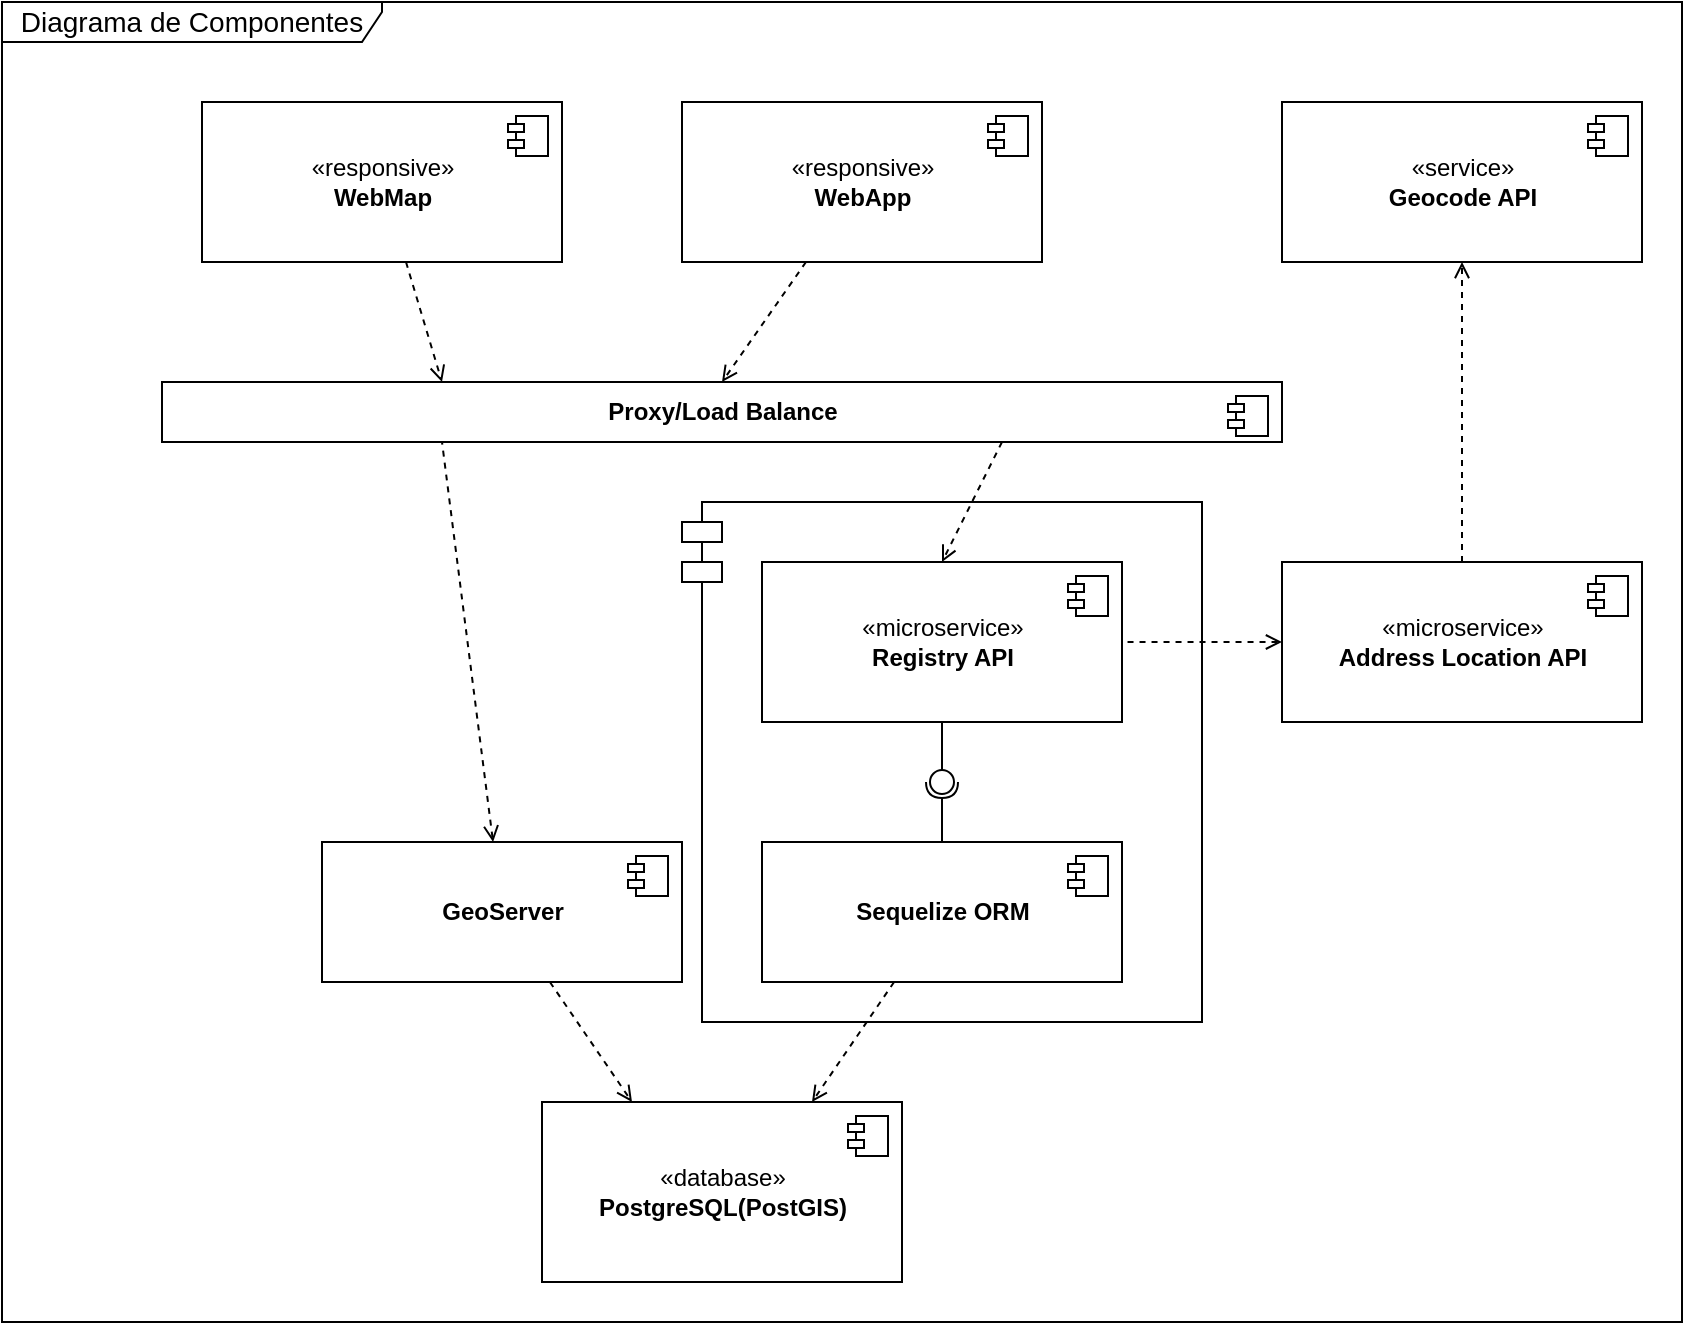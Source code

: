 <mxfile version="15.4.0" type="device" pages="2"><diagram name="components" id="5f0bae14-7c28-e335-631c-24af17079c00"><mxGraphModel dx="2031" dy="1210" grid="1" gridSize="10" guides="1" tooltips="1" connect="1" arrows="1" fold="1" page="1" pageScale="1" pageWidth="1100" pageHeight="850" background="none" math="0" shadow="0"><root><mxCell id="0"/><mxCell id="1" parent="0"/><mxCell id="cu-BXs-d2bIzYtjKWPRF-1" value="" style="shape=module;align=left;spacingLeft=20;align=center;verticalAlign=top;" vertex="1" parent="1"><mxGeometry x="490" y="340" width="260" height="260" as="geometry"/></mxCell><mxCell id="rsU-a5PpxOISVka8LLoy-35" value="Diagrama de Componentes" style="shape=umlFrame;whiteSpace=wrap;html=1;width=190;height=20;fontSize=14;" parent="1" vertex="1"><mxGeometry x="150" y="90" width="840" height="660" as="geometry"/></mxCell><mxCell id="rsU-a5PpxOISVka8LLoy-4" value="«database»&lt;br&gt;&lt;b&gt;PostgreSQL(PostGIS)&lt;/b&gt;" style="html=1;dropTarget=0;" parent="1" vertex="1"><mxGeometry x="420" y="640" width="180" height="90" as="geometry"/></mxCell><mxCell id="rsU-a5PpxOISVka8LLoy-5" value="" style="shape=module;jettyWidth=8;jettyHeight=4;" parent="rsU-a5PpxOISVka8LLoy-4" vertex="1"><mxGeometry x="1" width="20" height="20" relative="1" as="geometry"><mxPoint x="-27" y="7" as="offset"/></mxGeometry></mxCell><mxCell id="rsU-a5PpxOISVka8LLoy-22" style="rounded=0;orthogonalLoop=1;jettySize=auto;html=1;entryX=0.75;entryY=0;entryDx=0;entryDy=0;dashed=1;endArrow=open;endFill=0;" parent="1" source="rsU-a5PpxOISVka8LLoy-6" target="rsU-a5PpxOISVka8LLoy-4" edge="1"><mxGeometry relative="1" as="geometry"/></mxCell><mxCell id="rsU-a5PpxOISVka8LLoy-33" style="edgeStyle=none;rounded=0;orthogonalLoop=1;jettySize=auto;html=1;entryX=0.5;entryY=1;entryDx=0;entryDy=0;startArrow=oval;startFill=0;endArrow=none;endFill=0;startSize=12;" parent="1" target="rsU-a5PpxOISVka8LLoy-10" edge="1"><mxGeometry relative="1" as="geometry"><mxPoint x="620" y="480" as="sourcePoint"/></mxGeometry></mxCell><mxCell id="rsU-a5PpxOISVka8LLoy-34" style="edgeStyle=none;rounded=0;orthogonalLoop=1;jettySize=auto;html=1;startArrow=none;startFill=0;endArrow=halfCircle;endFill=0;startSize=12;" parent="1" source="rsU-a5PpxOISVka8LLoy-6" edge="1"><mxGeometry relative="1" as="geometry"><mxPoint x="620" y="480.0" as="targetPoint"/></mxGeometry></mxCell><mxCell id="rsU-a5PpxOISVka8LLoy-6" value="&lt;b&gt;Sequelize ORM&lt;/b&gt;" style="html=1;dropTarget=0;" parent="1" vertex="1"><mxGeometry x="530" y="510" width="180" height="70" as="geometry"/></mxCell><mxCell id="rsU-a5PpxOISVka8LLoy-7" value="" style="shape=module;jettyWidth=8;jettyHeight=4;" parent="rsU-a5PpxOISVka8LLoy-6" vertex="1"><mxGeometry x="1" width="20" height="20" relative="1" as="geometry"><mxPoint x="-27" y="7" as="offset"/></mxGeometry></mxCell><mxCell id="rsU-a5PpxOISVka8LLoy-10" value="«microservice»&lt;br&gt;&lt;b&gt;Registry API&lt;/b&gt;" style="html=1;dropTarget=0;" parent="1" vertex="1"><mxGeometry x="530" y="370" width="180" height="80" as="geometry"/></mxCell><mxCell id="rsU-a5PpxOISVka8LLoy-11" value="" style="shape=module;jettyWidth=8;jettyHeight=4;" parent="rsU-a5PpxOISVka8LLoy-10" vertex="1"><mxGeometry x="1" width="20" height="20" relative="1" as="geometry"><mxPoint x="-27" y="7" as="offset"/></mxGeometry></mxCell><mxCell id="rsU-a5PpxOISVka8LLoy-26" style="edgeStyle=none;rounded=0;orthogonalLoop=1;jettySize=auto;html=1;entryX=1;entryY=0.5;entryDx=0;entryDy=0;dashed=1;endArrow=none;endFill=0;startArrow=open;startFill=0;" parent="1" source="rsU-a5PpxOISVka8LLoy-12" target="rsU-a5PpxOISVka8LLoy-10" edge="1"><mxGeometry relative="1" as="geometry"/></mxCell><mxCell id="rsU-a5PpxOISVka8LLoy-27" style="edgeStyle=none;rounded=0;orthogonalLoop=1;jettySize=auto;html=1;entryX=0.5;entryY=1;entryDx=0;entryDy=0;dashed=1;startArrow=none;startFill=0;endArrow=open;endFill=0;" parent="1" source="rsU-a5PpxOISVka8LLoy-12" target="rsU-a5PpxOISVka8LLoy-14" edge="1"><mxGeometry relative="1" as="geometry"/></mxCell><mxCell id="rsU-a5PpxOISVka8LLoy-12" value="«microservice»&lt;br&gt;&lt;b&gt;Address Location API&lt;/b&gt;" style="html=1;dropTarget=0;" parent="1" vertex="1"><mxGeometry x="790" y="370" width="180" height="80" as="geometry"/></mxCell><mxCell id="rsU-a5PpxOISVka8LLoy-13" value="" style="shape=module;jettyWidth=8;jettyHeight=4;" parent="rsU-a5PpxOISVka8LLoy-12" vertex="1"><mxGeometry x="1" width="20" height="20" relative="1" as="geometry"><mxPoint x="-27" y="7" as="offset"/></mxGeometry></mxCell><mxCell id="rsU-a5PpxOISVka8LLoy-14" value="«service»&lt;br&gt;&lt;b&gt;Geocode API&lt;/b&gt;" style="html=1;dropTarget=0;" parent="1" vertex="1"><mxGeometry x="790" y="140" width="180" height="80" as="geometry"/></mxCell><mxCell id="rsU-a5PpxOISVka8LLoy-15" value="" style="shape=module;jettyWidth=8;jettyHeight=4;" parent="rsU-a5PpxOISVka8LLoy-14" vertex="1"><mxGeometry x="1" width="20" height="20" relative="1" as="geometry"><mxPoint x="-27" y="7" as="offset"/></mxGeometry></mxCell><mxCell id="rsU-a5PpxOISVka8LLoy-29" style="edgeStyle=none;rounded=0;orthogonalLoop=1;jettySize=auto;html=1;entryX=0.5;entryY=0;entryDx=0;entryDy=0;dashed=1;startArrow=none;startFill=0;endArrow=open;endFill=0;" parent="1" source="rsU-a5PpxOISVka8LLoy-16" target="rsU-a5PpxOISVka8LLoy-24" edge="1"><mxGeometry relative="1" as="geometry"/></mxCell><mxCell id="rsU-a5PpxOISVka8LLoy-16" value="«responsive»&lt;br&gt;&lt;b&gt;WebApp&lt;/b&gt;" style="html=1;dropTarget=0;" parent="1" vertex="1"><mxGeometry x="490" y="140" width="180" height="80" as="geometry"/></mxCell><mxCell id="rsU-a5PpxOISVka8LLoy-17" value="" style="shape=module;jettyWidth=8;jettyHeight=4;" parent="rsU-a5PpxOISVka8LLoy-16" vertex="1"><mxGeometry x="1" width="20" height="20" relative="1" as="geometry"><mxPoint x="-27" y="7" as="offset"/></mxGeometry></mxCell><mxCell id="rsU-a5PpxOISVka8LLoy-28" style="edgeStyle=none;rounded=0;orthogonalLoop=1;jettySize=auto;html=1;entryX=0.25;entryY=0;entryDx=0;entryDy=0;dashed=1;startArrow=none;startFill=0;endArrow=open;endFill=0;" parent="1" source="rsU-a5PpxOISVka8LLoy-18" target="rsU-a5PpxOISVka8LLoy-24" edge="1"><mxGeometry relative="1" as="geometry"/></mxCell><mxCell id="rsU-a5PpxOISVka8LLoy-18" value="«responsive»&lt;br&gt;&lt;b&gt;WebMap&lt;/b&gt;" style="html=1;dropTarget=0;" parent="1" vertex="1"><mxGeometry x="250" y="140" width="180" height="80" as="geometry"/></mxCell><mxCell id="rsU-a5PpxOISVka8LLoy-19" value="" style="shape=module;jettyWidth=8;jettyHeight=4;" parent="rsU-a5PpxOISVka8LLoy-18" vertex="1"><mxGeometry x="1" width="20" height="20" relative="1" as="geometry"><mxPoint x="-27" y="7" as="offset"/></mxGeometry></mxCell><mxCell id="rsU-a5PpxOISVka8LLoy-23" style="edgeStyle=none;rounded=0;orthogonalLoop=1;jettySize=auto;html=1;entryX=0.25;entryY=0;entryDx=0;entryDy=0;dashed=1;endArrow=open;endFill=0;" parent="1" source="rsU-a5PpxOISVka8LLoy-20" target="rsU-a5PpxOISVka8LLoy-4" edge="1"><mxGeometry relative="1" as="geometry"/></mxCell><mxCell id="rsU-a5PpxOISVka8LLoy-31" style="edgeStyle=none;rounded=0;orthogonalLoop=1;jettySize=auto;html=1;entryX=0.25;entryY=1;entryDx=0;entryDy=0;dashed=1;startArrow=open;startFill=0;endArrow=none;endFill=0;" parent="1" source="rsU-a5PpxOISVka8LLoy-20" target="rsU-a5PpxOISVka8LLoy-24" edge="1"><mxGeometry relative="1" as="geometry"/></mxCell><mxCell id="rsU-a5PpxOISVka8LLoy-20" value="&lt;b&gt;GeoServer&lt;/b&gt;" style="html=1;dropTarget=0;" parent="1" vertex="1"><mxGeometry x="310" y="510" width="180" height="70" as="geometry"/></mxCell><mxCell id="rsU-a5PpxOISVka8LLoy-21" value="" style="shape=module;jettyWidth=8;jettyHeight=4;" parent="rsU-a5PpxOISVka8LLoy-20" vertex="1"><mxGeometry x="1" width="20" height="20" relative="1" as="geometry"><mxPoint x="-27" y="7" as="offset"/></mxGeometry></mxCell><mxCell id="rsU-a5PpxOISVka8LLoy-30" style="edgeStyle=none;rounded=0;orthogonalLoop=1;jettySize=auto;html=1;entryX=0.5;entryY=0;entryDx=0;entryDy=0;dashed=1;startArrow=none;startFill=0;endArrow=open;endFill=0;exitX=0.75;exitY=1;exitDx=0;exitDy=0;" parent="1" source="rsU-a5PpxOISVka8LLoy-24" target="rsU-a5PpxOISVka8LLoy-10" edge="1"><mxGeometry relative="1" as="geometry"/></mxCell><mxCell id="rsU-a5PpxOISVka8LLoy-24" value="&lt;b&gt;Proxy/Load Balance&lt;/b&gt;" style="html=1;dropTarget=0;" parent="1" vertex="1"><mxGeometry x="230" y="280" width="560" height="30" as="geometry"/></mxCell><mxCell id="rsU-a5PpxOISVka8LLoy-25" value="" style="shape=module;jettyWidth=8;jettyHeight=4;" parent="rsU-a5PpxOISVka8LLoy-24" vertex="1"><mxGeometry x="1" width="20" height="20" relative="1" as="geometry"><mxPoint x="-27" y="7" as="offset"/></mxGeometry></mxCell></root></mxGraphModel></diagram><diagram name="deploy" id="4GukRej_O7joA-aaW07R"><mxGraphModel dx="1422" dy="847" grid="1" gridSize="10" guides="1" tooltips="1" connect="1" arrows="1" fold="1" page="1" pageScale="1" pageWidth="1100" pageHeight="850" background="none" math="0" shadow="0"><root><mxCell id="tW85LFgNk5BcO22nGfus-0"/><mxCell id="tW85LFgNk5BcO22nGfus-1" parent="tW85LFgNk5BcO22nGfus-0"/><mxCell id="tW85LFgNk5BcO22nGfus-3" value="Diagrama de Implantação" style="shape=umlFrame;whiteSpace=wrap;html=1;width=190;height=20;fontSize=14;" vertex="1" parent="tW85LFgNk5BcO22nGfus-1"><mxGeometry x="10" y="10" width="1080" height="820" as="geometry"/></mxCell><mxCell id="fk50L9J7AxTCoP8lfGXx-2" value="Servidor da empresa fornecedora" style="verticalAlign=top;align=left;spacingTop=8;spacingLeft=2;spacingRight=12;shape=cube;size=10;direction=south;fontStyle=4;html=1;" vertex="1" parent="tW85LFgNk5BcO22nGfus-1"><mxGeometry x="805" y="150" width="235" height="120" as="geometry"/></mxCell><mxCell id="tW85LFgNk5BcO22nGfus-32" value="Servidor de containers Docker" style="verticalAlign=top;align=left;spacingTop=8;spacingLeft=2;spacingRight=12;shape=cube;size=10;direction=south;fontStyle=4;html=1;" vertex="1" parent="tW85LFgNk5BcO22nGfus-1"><mxGeometry x="30" y="340" width="1040" height="460" as="geometry"/></mxCell><mxCell id="fk50L9J7AxTCoP8lfGXx-0" value="&lt;b&gt;Geocode API&lt;/b&gt;" style="html=1;dropTarget=0;" vertex="1" parent="tW85LFgNk5BcO22nGfus-1"><mxGeometry x="850" y="190" width="170" height="70" as="geometry"/></mxCell><mxCell id="fk50L9J7AxTCoP8lfGXx-1" value="" style="shape=module;jettyWidth=8;jettyHeight=4;" vertex="1" parent="fk50L9J7AxTCoP8lfGXx-0"><mxGeometry x="1" width="20" height="20" relative="1" as="geometry"><mxPoint x="-27" y="7" as="offset"/></mxGeometry></mxCell><mxCell id="fk50L9J7AxTCoP8lfGXx-22" value="&lt;font style=&quot;font-size: 12px&quot;&gt;http&lt;/font&gt;" style="rounded=0;orthogonalLoop=1;jettySize=auto;html=1;entryX=0;entryY=0;entryDx=0;entryDy=200;entryPerimeter=0;endArrow=open;endFill=0;" edge="1" parent="tW85LFgNk5BcO22nGfus-1" source="fk50L9J7AxTCoP8lfGXx-3" target="fk50L9J7AxTCoP8lfGXx-6"><mxGeometry relative="1" as="geometry"/></mxCell><mxCell id="fk50L9J7AxTCoP8lfGXx-23" value="&lt;font style=&quot;font-size: 12px&quot;&gt;http&lt;/font&gt;" style="edgeStyle=none;rounded=0;orthogonalLoop=1;jettySize=auto;html=1;entryX=0;entryY=0;entryDx=65;entryDy=220;entryPerimeter=0;endArrow=open;endFill=0;" edge="1" parent="tW85LFgNk5BcO22nGfus-1" source="fk50L9J7AxTCoP8lfGXx-3" target="fk50L9J7AxTCoP8lfGXx-4"><mxGeometry relative="1" as="geometry"/></mxCell><mxCell id="fk50L9J7AxTCoP8lfGXx-24" value="&lt;font style=&quot;font-size: 12px&quot;&gt;http&lt;/font&gt;" style="edgeStyle=none;rounded=0;orthogonalLoop=1;jettySize=auto;html=1;endArrow=open;endFill=0;" edge="1" parent="tW85LFgNk5BcO22nGfus-1" source="fk50L9J7AxTCoP8lfGXx-3" target="fk50L9J7AxTCoP8lfGXx-8"><mxGeometry relative="1" as="geometry"/></mxCell><mxCell id="fk50L9J7AxTCoP8lfGXx-25" value="&lt;font style=&quot;font-size: 12px&quot;&gt;http&lt;/font&gt;" style="edgeStyle=none;rounded=0;orthogonalLoop=1;jettySize=auto;html=1;entryX=0;entryY=0;entryDx=0;entryDy=210;entryPerimeter=0;endArrow=open;endFill=0;" edge="1" parent="tW85LFgNk5BcO22nGfus-1" source="fk50L9J7AxTCoP8lfGXx-3" target="fk50L9J7AxTCoP8lfGXx-7"><mxGeometry relative="1" as="geometry"/></mxCell><mxCell id="fk50L9J7AxTCoP8lfGXx-26" value="&lt;font style=&quot;font-size: 12px&quot;&gt;http&lt;/font&gt;" style="edgeStyle=none;rounded=0;orthogonalLoop=1;jettySize=auto;html=1;endArrow=open;endFill=0;entryX=0;entryY=0;entryDx=0;entryDy=0;entryPerimeter=0;" edge="1" parent="tW85LFgNk5BcO22nGfus-1" source="fk50L9J7AxTCoP8lfGXx-3" target="fk50L9J7AxTCoP8lfGXx-9"><mxGeometry relative="1" as="geometry"/></mxCell><mxCell id="fk50L9J7AxTCoP8lfGXx-27" value="&lt;font style=&quot;font-size: 12px&quot;&gt;http&lt;/font&gt;" style="edgeStyle=none;rounded=0;orthogonalLoop=1;jettySize=auto;html=1;entryX=0;entryY=0;entryDx=0;entryDy=105;entryPerimeter=0;endArrow=open;endFill=0;" edge="1" parent="tW85LFgNk5BcO22nGfus-1" source="fk50L9J7AxTCoP8lfGXx-3" target="fk50L9J7AxTCoP8lfGXx-10"><mxGeometry relative="1" as="geometry"/></mxCell><mxCell id="fk50L9J7AxTCoP8lfGXx-28" value="&lt;font style=&quot;font-size: 12px&quot;&gt;http&lt;/font&gt;" style="edgeStyle=none;rounded=0;orthogonalLoop=1;jettySize=auto;html=1;entryX=0;entryY=0;entryDx=0;entryDy=100;entryPerimeter=0;endArrow=open;endFill=0;" edge="1" parent="tW85LFgNk5BcO22nGfus-1" source="fk50L9J7AxTCoP8lfGXx-3" target="fk50L9J7AxTCoP8lfGXx-11"><mxGeometry relative="1" as="geometry"/></mxCell><mxCell id="fk50L9J7AxTCoP8lfGXx-3" value="Servidor Web&amp;nbsp;(Nginx)" style="verticalAlign=top;align=left;spacingTop=8;spacingLeft=2;spacingRight=12;shape=cube;size=10;direction=south;fontStyle=4;html=1;" vertex="1" parent="tW85LFgNk5BcO22nGfus-1"><mxGeometry x="225" y="360" width="220" height="120" as="geometry"/></mxCell><mxCell id="2dBWOEO7pUjb7eXTRA_e-12" value="&lt;b&gt;Proxy/Load Balance&lt;/b&gt;" style="html=1;dropTarget=0;" vertex="1" parent="tW85LFgNk5BcO22nGfus-1"><mxGeometry x="265" y="400" width="160" height="65" as="geometry"/></mxCell><mxCell id="2dBWOEO7pUjb7eXTRA_e-13" value="" style="shape=module;jettyWidth=8;jettyHeight=4;" vertex="1" parent="2dBWOEO7pUjb7eXTRA_e-12"><mxGeometry x="1" width="20" height="20" relative="1" as="geometry"><mxPoint x="-27" y="7" as="offset"/></mxGeometry></mxCell><mxCell id="fk50L9J7AxTCoP8lfGXx-37" value="&lt;span style=&quot;font-size: 12px&quot;&gt;http&lt;/span&gt;" style="edgeStyle=none;rounded=0;orthogonalLoop=1;jettySize=auto;html=1;entryX=0;entryY=0;entryDx=120;entryDy=122.5;entryPerimeter=0;endArrow=open;endFill=0;" edge="1" parent="tW85LFgNk5BcO22nGfus-1" source="fk50L9J7AxTCoP8lfGXx-4" target="fk50L9J7AxTCoP8lfGXx-2"><mxGeometry relative="1" as="geometry"/></mxCell><mxCell id="fk50L9J7AxTCoP8lfGXx-4" value="Servidor Web&amp;nbsp;(NodeJS)" style="verticalAlign=top;align=left;spacingTop=8;spacingLeft=2;spacingRight=12;shape=cube;size=10;direction=south;fontStyle=4;html=1;" vertex="1" parent="tW85LFgNk5BcO22nGfus-1"><mxGeometry x="805" y="362.5" width="220" height="120" as="geometry"/></mxCell><mxCell id="2dBWOEO7pUjb7eXTRA_e-4" value="&lt;b&gt;Address Location API&lt;/b&gt;" style="html=1;dropTarget=0;" vertex="1" parent="tW85LFgNk5BcO22nGfus-1"><mxGeometry x="855" y="402.5" width="150" height="70" as="geometry"/></mxCell><mxCell id="2dBWOEO7pUjb7eXTRA_e-5" value="" style="shape=module;jettyWidth=8;jettyHeight=4;" vertex="1" parent="2dBWOEO7pUjb7eXTRA_e-4"><mxGeometry x="1" width="20" height="20" relative="1" as="geometry"><mxPoint x="-27" y="7" as="offset"/></mxGeometry></mxCell><mxCell id="fk50L9J7AxTCoP8lfGXx-5" value="Servidor Linux" style="verticalAlign=top;align=left;spacingTop=8;spacingLeft=2;spacingRight=12;shape=cube;size=10;direction=south;fontStyle=4;html=1;" vertex="1" parent="tW85LFgNk5BcO22nGfus-1"><mxGeometry x="805" y="657.5" width="220" height="120" as="geometry"/></mxCell><mxCell id="2dBWOEO7pUjb7eXTRA_e-0" value="&lt;b&gt;PostgreSQL(PostGIS)&lt;/b&gt;" style="html=1;dropTarget=0;" vertex="1" parent="tW85LFgNk5BcO22nGfus-1"><mxGeometry x="855" y="697.5" width="150" height="70" as="geometry"/></mxCell><mxCell id="2dBWOEO7pUjb7eXTRA_e-1" value="" style="shape=module;jettyWidth=8;jettyHeight=4;" vertex="1" parent="2dBWOEO7pUjb7eXTRA_e-0"><mxGeometry x="1" width="20" height="20" relative="1" as="geometry"><mxPoint x="-27" y="7" as="offset"/></mxGeometry></mxCell><mxCell id="fk50L9J7AxTCoP8lfGXx-21" value="&lt;font style=&quot;font-size: 12px&quot;&gt;tcp/ip&lt;/font&gt;" style="rounded=0;orthogonalLoop=1;jettySize=auto;html=1;entryX=0;entryY=0;entryDx=65;entryDy=220;entryPerimeter=0;endArrow=open;endFill=0;" edge="1" parent="tW85LFgNk5BcO22nGfus-1" source="fk50L9J7AxTCoP8lfGXx-6" target="fk50L9J7AxTCoP8lfGXx-5"><mxGeometry relative="1" as="geometry"/></mxCell><mxCell id="fk50L9J7AxTCoP8lfGXx-6" value="Servidor Web (NodeJS)" style="verticalAlign=top;align=left;spacingTop=8;spacingLeft=2;spacingRight=12;shape=cube;size=10;direction=south;fontStyle=4;html=1;" vertex="1" parent="tW85LFgNk5BcO22nGfus-1"><mxGeometry x="530" y="657.5" width="210" height="120" as="geometry"/></mxCell><mxCell id="2dBWOEO7pUjb7eXTRA_e-2" value="&lt;b&gt;Registry API&lt;/b&gt;" style="html=1;dropTarget=0;" vertex="1" parent="tW85LFgNk5BcO22nGfus-1"><mxGeometry x="570" y="707.5" width="150" height="60" as="geometry"/></mxCell><mxCell id="2dBWOEO7pUjb7eXTRA_e-3" value="" style="shape=module;jettyWidth=8;jettyHeight=4;" vertex="1" parent="2dBWOEO7pUjb7eXTRA_e-2"><mxGeometry x="1" width="20" height="20" relative="1" as="geometry"><mxPoint x="-27" y="7" as="offset"/></mxGeometry></mxCell><mxCell id="fk50L9J7AxTCoP8lfGXx-7" value="Servidor Web&amp;nbsp;(pm2)" style="verticalAlign=top;align=left;spacingTop=8;spacingLeft=2;spacingRight=12;shape=cube;size=10;direction=south;fontStyle=4;html=1;" vertex="1" parent="tW85LFgNk5BcO22nGfus-1"><mxGeometry x="805" y="507.5" width="220" height="110" as="geometry"/></mxCell><mxCell id="2dBWOEO7pUjb7eXTRA_e-6" value="&lt;b&gt;WebApp&lt;/b&gt;" style="html=1;dropTarget=0;" vertex="1" parent="tW85LFgNk5BcO22nGfus-1"><mxGeometry x="875" y="562.5" width="130" height="40" as="geometry"/></mxCell><mxCell id="2dBWOEO7pUjb7eXTRA_e-7" value="" style="shape=module;jettyWidth=8;jettyHeight=4;" vertex="1" parent="2dBWOEO7pUjb7eXTRA_e-6"><mxGeometry x="1" width="20" height="20" relative="1" as="geometry"><mxPoint x="-27" y="7" as="offset"/></mxGeometry></mxCell><mxCell id="fk50L9J7AxTCoP8lfGXx-8" value="Servidor Web (pm2)" style="verticalAlign=top;align=left;spacingTop=8;spacingLeft=2;spacingRight=12;shape=cube;size=10;direction=south;fontStyle=4;html=1;" vertex="1" parent="tW85LFgNk5BcO22nGfus-1"><mxGeometry x="530" y="512.5" width="220" height="105" as="geometry"/></mxCell><mxCell id="2dBWOEO7pUjb7eXTRA_e-8" value="&lt;b&gt;WebMap&lt;/b&gt;" style="html=1;dropTarget=0;" vertex="1" parent="tW85LFgNk5BcO22nGfus-1"><mxGeometry x="600" y="567.5" width="130" height="40" as="geometry"/></mxCell><mxCell id="2dBWOEO7pUjb7eXTRA_e-9" value="" style="shape=module;jettyWidth=8;jettyHeight=4;" vertex="1" parent="2dBWOEO7pUjb7eXTRA_e-8"><mxGeometry x="1" width="20" height="20" relative="1" as="geometry"><mxPoint x="-27" y="7" as="offset"/></mxGeometry></mxCell><mxCell id="fk50L9J7AxTCoP8lfGXx-9" value="Servidor Web&amp;nbsp;(Tomcat)" style="verticalAlign=top;align=left;spacingTop=8;spacingLeft=2;spacingRight=12;shape=cube;size=10;direction=south;fontStyle=4;html=1;" vertex="1" parent="tW85LFgNk5BcO22nGfus-1"><mxGeometry x="70" y="657.5" width="220" height="110" as="geometry"/></mxCell><mxCell id="fk50L9J7AxTCoP8lfGXx-10" value="Servidor Web&amp;nbsp;(Tomcat)" style="verticalAlign=top;align=left;spacingTop=8;spacingLeft=2;spacingRight=12;shape=cube;size=10;direction=south;fontStyle=4;html=1;" vertex="1" parent="tW85LFgNk5BcO22nGfus-1"><mxGeometry x="40" y="510" width="220" height="110" as="geometry"/></mxCell><mxCell id="2dBWOEO7pUjb7eXTRA_e-10" value="&lt;b&gt;GeoServerMaster&lt;/b&gt;" style="html=1;dropTarget=0;" vertex="1" parent="tW85LFgNk5BcO22nGfus-1"><mxGeometry x="80" y="562.5" width="160" height="47.5" as="geometry"/></mxCell><mxCell id="2dBWOEO7pUjb7eXTRA_e-11" value="" style="shape=module;jettyWidth=8;jettyHeight=4;" vertex="1" parent="2dBWOEO7pUjb7eXTRA_e-10"><mxGeometry x="1" width="20" height="20" relative="1" as="geometry"><mxPoint x="-27" y="7" as="offset"/></mxGeometry></mxCell><mxCell id="2dBWOEO7pUjb7eXTRA_e-14" value="&lt;b&gt;GeoServerWorker&lt;/b&gt;" style="html=1;dropTarget=0;" vertex="1" parent="tW85LFgNk5BcO22nGfus-1"><mxGeometry x="110" y="712.5" width="160" height="45" as="geometry"/></mxCell><mxCell id="2dBWOEO7pUjb7eXTRA_e-15" value="" style="shape=module;jettyWidth=8;jettyHeight=4;" vertex="1" parent="2dBWOEO7pUjb7eXTRA_e-14"><mxGeometry x="1" width="20" height="20" relative="1" as="geometry"><mxPoint x="-27" y="7" as="offset"/></mxGeometry></mxCell><mxCell id="fk50L9J7AxTCoP8lfGXx-11" value="Servidor Web" style="verticalAlign=top;align=left;spacingTop=8;spacingLeft=2;spacingRight=12;shape=cube;size=10;direction=south;fontStyle=4;html=1;" vertex="1" parent="tW85LFgNk5BcO22nGfus-1"><mxGeometry x="300" y="657.5" width="210" height="107.5" as="geometry"/></mxCell><mxCell id="fk50L9J7AxTCoP8lfGXx-12" value="&lt;b&gt;PGadmin4&lt;/b&gt;" style="html=1;dropTarget=0;" vertex="1" parent="tW85LFgNk5BcO22nGfus-1"><mxGeometry x="350" y="697.5" width="140" height="47.5" as="geometry"/></mxCell><mxCell id="fk50L9J7AxTCoP8lfGXx-13" value="" style="shape=module;jettyWidth=8;jettyHeight=4;" vertex="1" parent="fk50L9J7AxTCoP8lfGXx-12"><mxGeometry x="1" width="20" height="20" relative="1" as="geometry"><mxPoint x="-27" y="7" as="offset"/></mxGeometry></mxCell><mxCell id="fk50L9J7AxTCoP8lfGXx-32" value="&lt;span style=&quot;font-size: 12px&quot;&gt;http&lt;/span&gt;" style="edgeStyle=none;rounded=0;orthogonalLoop=1;jettySize=auto;html=1;entryX=0;entryY=0;entryDx=100;entryDy=122.5;entryPerimeter=0;endArrow=open;endFill=0;" edge="1" parent="tW85LFgNk5BcO22nGfus-1" source="fk50L9J7AxTCoP8lfGXx-14" target="fk50L9J7AxTCoP8lfGXx-29"><mxGeometry relative="1" as="geometry"/></mxCell><mxCell id="fk50L9J7AxTCoP8lfGXx-35" value="&lt;font style=&quot;font-size: 12px&quot;&gt;http&lt;/font&gt;" style="edgeStyle=none;rounded=0;orthogonalLoop=1;jettySize=auto;html=1;entryX=0;entryY=0;entryDx=0;entryDy=105;entryPerimeter=0;endArrow=open;endFill=0;" edge="1" parent="tW85LFgNk5BcO22nGfus-1" source="fk50L9J7AxTCoP8lfGXx-14" target="fk50L9J7AxTCoP8lfGXx-3"><mxGeometry relative="1" as="geometry"/></mxCell><mxCell id="fk50L9J7AxTCoP8lfGXx-14" value="Dispositivo móvel" style="verticalAlign=top;align=left;spacingTop=8;spacingLeft=2;spacingRight=12;shape=cube;size=10;direction=south;fontStyle=4;html=1;" vertex="1" parent="tW85LFgNk5BcO22nGfus-1"><mxGeometry x="310" y="170" width="213" height="120" as="geometry"/></mxCell><mxCell id="fk50L9J7AxTCoP8lfGXx-15" value="&lt;b&gt;Navegador&lt;/b&gt;" style="html=1;dropTarget=0;" vertex="1" parent="tW85LFgNk5BcO22nGfus-1"><mxGeometry x="333" y="210" width="170" height="70" as="geometry"/></mxCell><mxCell id="fk50L9J7AxTCoP8lfGXx-16" value="" style="shape=module;jettyWidth=8;jettyHeight=4;" vertex="1" parent="fk50L9J7AxTCoP8lfGXx-15"><mxGeometry x="1" width="20" height="20" relative="1" as="geometry"><mxPoint x="-27" y="7" as="offset"/></mxGeometry></mxCell><mxCell id="fk50L9J7AxTCoP8lfGXx-33" value="&lt;span style=&quot;font-size: 12px&quot;&gt;http&lt;/span&gt;" style="edgeStyle=none;rounded=0;orthogonalLoop=1;jettySize=auto;html=1;entryX=1;entryY=0.768;entryDx=0;entryDy=0;entryPerimeter=0;endArrow=open;endFill=0;" edge="1" parent="tW85LFgNk5BcO22nGfus-1" source="fk50L9J7AxTCoP8lfGXx-17" target="fk50L9J7AxTCoP8lfGXx-29"><mxGeometry relative="1" as="geometry"/></mxCell><mxCell id="fk50L9J7AxTCoP8lfGXx-36" value="&lt;span style=&quot;font-size: 12px&quot;&gt;http&lt;/span&gt;" style="edgeStyle=none;rounded=0;orthogonalLoop=1;jettySize=auto;html=1;endArrow=open;endFill=0;" edge="1" parent="tW85LFgNk5BcO22nGfus-1" source="fk50L9J7AxTCoP8lfGXx-17"><mxGeometry relative="1" as="geometry"><mxPoint x="340" y="360" as="targetPoint"/></mxGeometry></mxCell><mxCell id="fk50L9J7AxTCoP8lfGXx-17" value="Desktop" style="verticalAlign=top;align=left;spacingTop=8;spacingLeft=2;spacingRight=12;shape=cube;size=10;direction=south;fontStyle=4;html=1;" vertex="1" parent="tW85LFgNk5BcO22nGfus-1"><mxGeometry x="60" y="170" width="215" height="120" as="geometry"/></mxCell><mxCell id="fk50L9J7AxTCoP8lfGXx-18" value="&lt;b&gt;Navegador&lt;/b&gt;" style="html=1;dropTarget=0;" vertex="1" parent="tW85LFgNk5BcO22nGfus-1"><mxGeometry x="85" y="210" width="170" height="70" as="geometry"/></mxCell><mxCell id="fk50L9J7AxTCoP8lfGXx-19" value="" style="shape=module;jettyWidth=8;jettyHeight=4;" vertex="1" parent="fk50L9J7AxTCoP8lfGXx-18"><mxGeometry x="1" width="20" height="20" relative="1" as="geometry"><mxPoint x="-27" y="7" as="offset"/></mxGeometry></mxCell><mxCell id="fk50L9J7AxTCoP8lfGXx-29" value="Servidor da empresa fornecedora" style="verticalAlign=top;align=left;spacingTop=8;spacingLeft=2;spacingRight=12;shape=cube;size=10;direction=south;fontStyle=4;html=1;" vertex="1" parent="tW85LFgNk5BcO22nGfus-1"><mxGeometry x="210" y="20" width="235" height="100" as="geometry"/></mxCell><mxCell id="fk50L9J7AxTCoP8lfGXx-30" value="&lt;b&gt;Map APIs&lt;/b&gt;" style="html=1;dropTarget=0;" vertex="1" parent="tW85LFgNk5BcO22nGfus-1"><mxGeometry x="270" y="60" width="155" height="50" as="geometry"/></mxCell><mxCell id="fk50L9J7AxTCoP8lfGXx-31" value="" style="shape=module;jettyWidth=8;jettyHeight=4;" vertex="1" parent="fk50L9J7AxTCoP8lfGXx-30"><mxGeometry x="1" width="20" height="20" relative="1" as="geometry"><mxPoint x="-27" y="7" as="offset"/></mxGeometry></mxCell><mxCell id="fk50L9J7AxTCoP8lfGXx-39" style="edgeStyle=none;rounded=0;orthogonalLoop=1;jettySize=auto;html=1;entryX=1;entryY=0.5;entryDx=0;entryDy=0;endArrow=none;endFill=0;dashed=1;" edge="1" parent="tW85LFgNk5BcO22nGfus-1" source="fk50L9J7AxTCoP8lfGXx-38" target="fk50L9J7AxTCoP8lfGXx-30"><mxGeometry relative="1" as="geometry"/></mxCell><mxCell id="fk50L9J7AxTCoP8lfGXx-38" value="APIs padronizadas de mapa como TMS, WMS e WFS, entre outros. Fornecedores como OpenStrretMap, MapBox e Google Maps.&amp;nbsp;" style="shape=note;whiteSpace=wrap;html=1;backgroundOutline=1;darkOpacity=0.05;verticalAlign=bottom;size=16;" vertex="1" parent="tW85LFgNk5BcO22nGfus-1"><mxGeometry x="490" y="30" width="207" height="70" as="geometry"/></mxCell><mxCell id="fk50L9J7AxTCoP8lfGXx-41" style="edgeStyle=none;rounded=0;orthogonalLoop=1;jettySize=auto;html=1;entryX=0;entryY=0.5;entryDx=0;entryDy=0;dashed=1;endArrow=none;endFill=0;" edge="1" parent="tW85LFgNk5BcO22nGfus-1" source="fk50L9J7AxTCoP8lfGXx-40" target="fk50L9J7AxTCoP8lfGXx-0"><mxGeometry relative="1" as="geometry"/></mxCell><mxCell id="fk50L9J7AxTCoP8lfGXx-40" value="APIs para geocodificação de endereços. Fornecedores como OpenCage, Geoapify e Google Maps." style="shape=note;whiteSpace=wrap;html=1;backgroundOutline=1;darkOpacity=0.05;verticalAlign=bottom;size=16;" vertex="1" parent="tW85LFgNk5BcO22nGfus-1"><mxGeometry x="550" y="182.5" width="210" height="55" as="geometry"/></mxCell></root></mxGraphModel></diagram></mxfile>